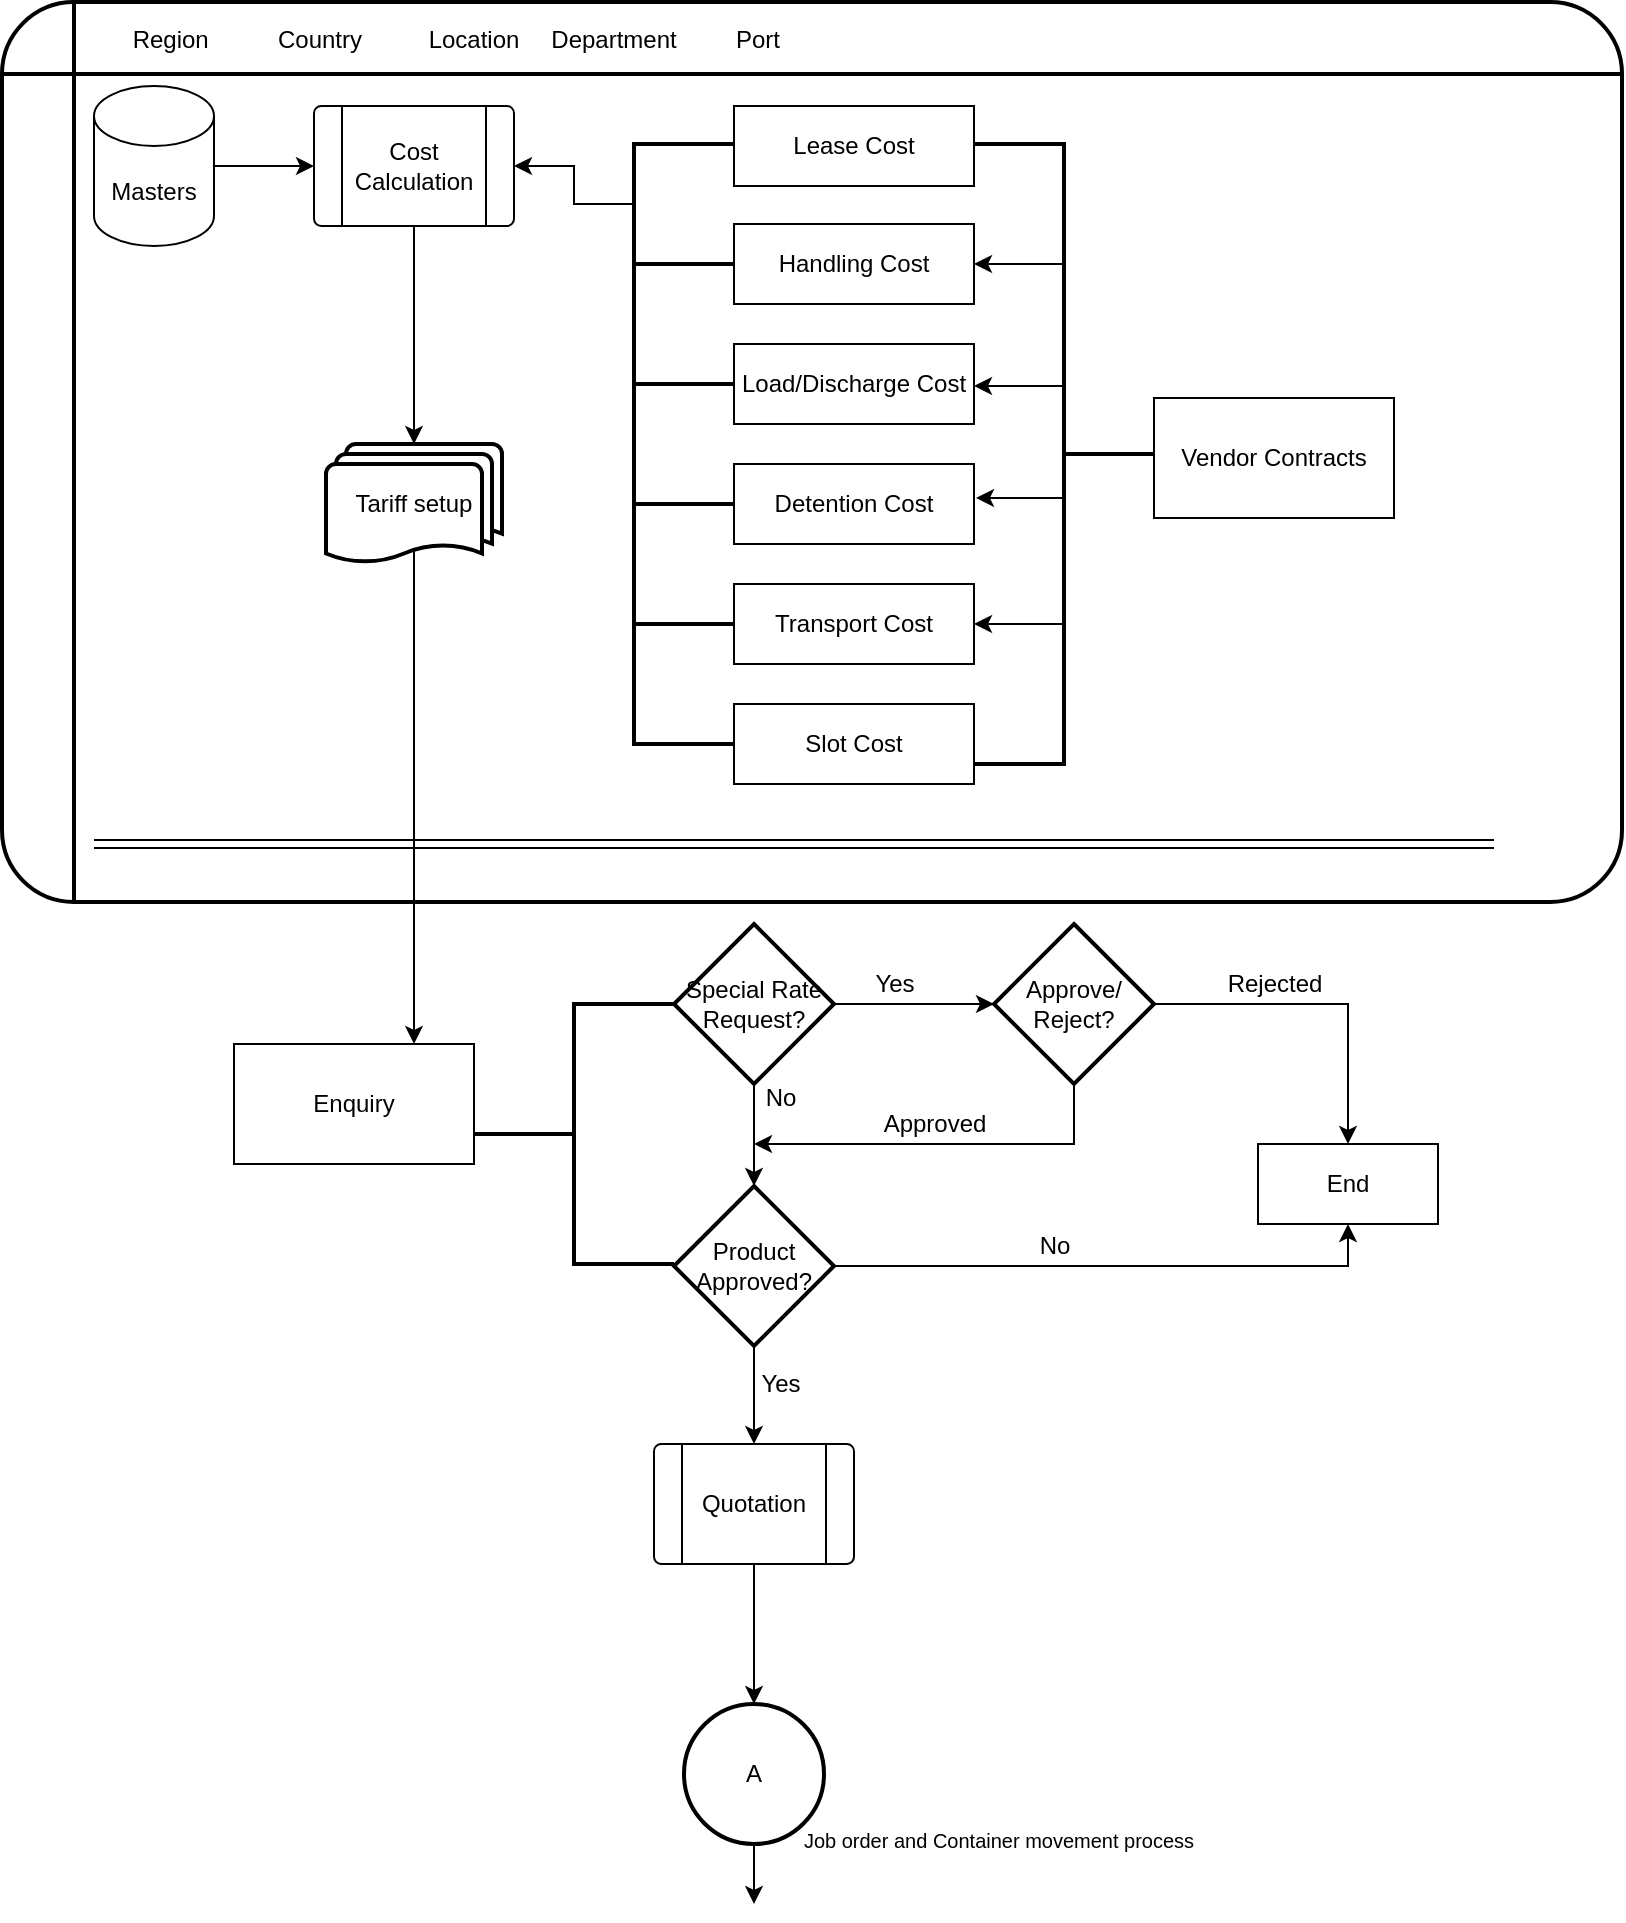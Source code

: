 <mxfile version="13.10.2" type="github" pages="2">
  <diagram id="TzlOGPNCQYhceBQvz5C_" name="Page-1">
    <mxGraphModel dx="1038" dy="584" grid="1" gridSize="10" guides="1" tooltips="1" connect="1" arrows="1" fold="1" page="1" pageScale="1" pageWidth="850" pageHeight="1100" math="0" shadow="0">
      <root>
        <mxCell id="0" />
        <mxCell id="1" parent="0" />
        <mxCell id="rAQ7kZJYwgUyC0dqnEK4-27" style="edgeStyle=orthogonalEdgeStyle;rounded=0;orthogonalLoop=1;jettySize=auto;html=1;exitX=1;exitY=0.5;exitDx=0;exitDy=0;exitPerimeter=0;entryX=0;entryY=0.5;entryDx=0;entryDy=0;" parent="1" source="rAQ7kZJYwgUyC0dqnEK4-2" target="rAQ7kZJYwgUyC0dqnEK4-22" edge="1">
          <mxGeometry relative="1" as="geometry" />
        </mxCell>
        <mxCell id="rAQ7kZJYwgUyC0dqnEK4-2" value="Masters" style="shape=cylinder3;whiteSpace=wrap;html=1;boundedLbl=1;backgroundOutline=1;size=15;" parent="1" vertex="1">
          <mxGeometry x="67" y="113" width="60" height="80" as="geometry" />
        </mxCell>
        <mxCell id="rAQ7kZJYwgUyC0dqnEK4-3" value="Vendor Contracts" style="rounded=0;whiteSpace=wrap;html=1;" parent="1" vertex="1">
          <mxGeometry x="597" y="269" width="120" height="60" as="geometry" />
        </mxCell>
        <mxCell id="rAQ7kZJYwgUyC0dqnEK4-4" value="Lease Cost" style="rounded=0;whiteSpace=wrap;html=1;" parent="1" vertex="1">
          <mxGeometry x="387" y="123" width="120" height="40" as="geometry" />
        </mxCell>
        <mxCell id="rAQ7kZJYwgUyC0dqnEK4-5" value="Handling Cost" style="rounded=0;whiteSpace=wrap;html=1;" parent="1" vertex="1">
          <mxGeometry x="387" y="182" width="120" height="40" as="geometry" />
        </mxCell>
        <mxCell id="rAQ7kZJYwgUyC0dqnEK4-6" value="Load/Discharge Cost" style="rounded=0;whiteSpace=wrap;html=1;" parent="1" vertex="1">
          <mxGeometry x="387" y="242" width="120" height="40" as="geometry" />
        </mxCell>
        <mxCell id="rAQ7kZJYwgUyC0dqnEK4-7" value="Detention Cost" style="rounded=0;whiteSpace=wrap;html=1;" parent="1" vertex="1">
          <mxGeometry x="387" y="302" width="120" height="40" as="geometry" />
        </mxCell>
        <mxCell id="rAQ7kZJYwgUyC0dqnEK4-8" value="Transport Cost" style="rounded=0;whiteSpace=wrap;html=1;" parent="1" vertex="1">
          <mxGeometry x="387" y="362" width="120" height="40" as="geometry" />
        </mxCell>
        <mxCell id="rAQ7kZJYwgUyC0dqnEK4-9" value="Slot Cost" style="rounded=0;whiteSpace=wrap;html=1;" parent="1" vertex="1">
          <mxGeometry x="387" y="422" width="120" height="40" as="geometry" />
        </mxCell>
        <mxCell id="rAQ7kZJYwgUyC0dqnEK4-11" value="" style="strokeWidth=2;html=1;shape=mxgraph.flowchart.annotation_2;align=left;labelPosition=right;pointerEvents=1;direction=west;horizontal=1;" parent="1" vertex="1">
          <mxGeometry x="507" y="142" width="90" height="310" as="geometry" />
        </mxCell>
        <mxCell id="rAQ7kZJYwgUyC0dqnEK4-13" value="" style="endArrow=classic;html=1;" parent="1" edge="1">
          <mxGeometry width="50" height="50" relative="1" as="geometry">
            <mxPoint x="551" y="202" as="sourcePoint" />
            <mxPoint x="507" y="202" as="targetPoint" />
          </mxGeometry>
        </mxCell>
        <mxCell id="rAQ7kZJYwgUyC0dqnEK4-14" value="" style="endArrow=classic;html=1;" parent="1" edge="1">
          <mxGeometry width="50" height="50" relative="1" as="geometry">
            <mxPoint x="551" y="263" as="sourcePoint" />
            <mxPoint x="507" y="263" as="targetPoint" />
          </mxGeometry>
        </mxCell>
        <mxCell id="rAQ7kZJYwgUyC0dqnEK4-15" value="" style="endArrow=classic;html=1;" parent="1" edge="1">
          <mxGeometry width="50" height="50" relative="1" as="geometry">
            <mxPoint x="552" y="319" as="sourcePoint" />
            <mxPoint x="508" y="319" as="targetPoint" />
          </mxGeometry>
        </mxCell>
        <mxCell id="rAQ7kZJYwgUyC0dqnEK4-16" value="" style="endArrow=classic;html=1;" parent="1" edge="1">
          <mxGeometry width="50" height="50" relative="1" as="geometry">
            <mxPoint x="551" y="382" as="sourcePoint" />
            <mxPoint x="507" y="382" as="targetPoint" />
          </mxGeometry>
        </mxCell>
        <mxCell id="rAQ7kZJYwgUyC0dqnEK4-25" style="edgeStyle=orthogonalEdgeStyle;rounded=0;orthogonalLoop=1;jettySize=auto;html=1;exitX=0;exitY=0.5;exitDx=0;exitDy=0;exitPerimeter=0;entryX=1;entryY=0.5;entryDx=0;entryDy=0;" parent="1" source="rAQ7kZJYwgUyC0dqnEK4-17" target="rAQ7kZJYwgUyC0dqnEK4-22" edge="1">
          <mxGeometry relative="1" as="geometry" />
        </mxCell>
        <mxCell id="rAQ7kZJYwgUyC0dqnEK4-17" value="" style="strokeWidth=2;html=1;shape=mxgraph.flowchart.annotation_1;align=left;pointerEvents=1;" parent="1" vertex="1">
          <mxGeometry x="337" y="142" width="50" height="60" as="geometry" />
        </mxCell>
        <mxCell id="rAQ7kZJYwgUyC0dqnEK4-18" value="" style="strokeWidth=2;html=1;shape=mxgraph.flowchart.annotation_1;align=left;pointerEvents=1;" parent="1" vertex="1">
          <mxGeometry x="337" y="202" width="50" height="60" as="geometry" />
        </mxCell>
        <mxCell id="rAQ7kZJYwgUyC0dqnEK4-19" value="" style="strokeWidth=2;html=1;shape=mxgraph.flowchart.annotation_1;align=left;pointerEvents=1;" parent="1" vertex="1">
          <mxGeometry x="337" y="262" width="50" height="60" as="geometry" />
        </mxCell>
        <mxCell id="rAQ7kZJYwgUyC0dqnEK4-20" value="" style="strokeWidth=2;html=1;shape=mxgraph.flowchart.annotation_1;align=left;pointerEvents=1;" parent="1" vertex="1">
          <mxGeometry x="337" y="322" width="50" height="60" as="geometry" />
        </mxCell>
        <mxCell id="rAQ7kZJYwgUyC0dqnEK4-21" value="" style="strokeWidth=2;html=1;shape=mxgraph.flowchart.annotation_1;align=left;pointerEvents=1;" parent="1" vertex="1">
          <mxGeometry x="337" y="382" width="50" height="60" as="geometry" />
        </mxCell>
        <mxCell id="rAQ7kZJYwgUyC0dqnEK4-23" style="edgeStyle=orthogonalEdgeStyle;rounded=0;orthogonalLoop=1;jettySize=auto;html=1;" parent="1" source="rAQ7kZJYwgUyC0dqnEK4-22" edge="1">
          <mxGeometry relative="1" as="geometry">
            <mxPoint x="227" y="292" as="targetPoint" />
          </mxGeometry>
        </mxCell>
        <mxCell id="rAQ7kZJYwgUyC0dqnEK4-22" value="Cost Calculation" style="verticalLabelPosition=middle;verticalAlign=middle;html=1;shape=process;whiteSpace=wrap;rounded=1;size=0.14;arcSize=6;labelPosition=center;align=center;" parent="1" vertex="1">
          <mxGeometry x="177" y="123" width="100" height="60" as="geometry" />
        </mxCell>
        <mxCell id="rAQ7kZJYwgUyC0dqnEK4-29" style="edgeStyle=orthogonalEdgeStyle;rounded=0;orthogonalLoop=1;jettySize=auto;html=1;exitX=0.5;exitY=0.88;exitDx=0;exitDy=0;exitPerimeter=0;entryX=0.75;entryY=0;entryDx=0;entryDy=0;" parent="1" source="rAQ7kZJYwgUyC0dqnEK4-28" target="rAQ7kZJYwgUyC0dqnEK4-30" edge="1">
          <mxGeometry relative="1" as="geometry">
            <mxPoint x="227" y="532" as="targetPoint" />
          </mxGeometry>
        </mxCell>
        <mxCell id="rAQ7kZJYwgUyC0dqnEK4-28" value="Tariff setup" style="strokeWidth=2;html=1;shape=mxgraph.flowchart.multi-document;whiteSpace=wrap;" parent="1" vertex="1">
          <mxGeometry x="183" y="292" width="88" height="60" as="geometry" />
        </mxCell>
        <mxCell id="rAQ7kZJYwgUyC0dqnEK4-30" value="Enquiry" style="rounded=0;whiteSpace=wrap;html=1;" parent="1" vertex="1">
          <mxGeometry x="137" y="592" width="120" height="60" as="geometry" />
        </mxCell>
        <mxCell id="rAQ7kZJYwgUyC0dqnEK4-33" value="" style="strokeWidth=2;html=1;shape=mxgraph.flowchart.annotation_2;align=left;labelPosition=right;pointerEvents=1;" parent="1" vertex="1">
          <mxGeometry x="257" y="572" width="100" height="130" as="geometry" />
        </mxCell>
        <mxCell id="rAQ7kZJYwgUyC0dqnEK4-36" style="edgeStyle=orthogonalEdgeStyle;rounded=0;orthogonalLoop=1;jettySize=auto;html=1;exitX=0.5;exitY=1;exitDx=0;exitDy=0;exitPerimeter=0;entryX=0.5;entryY=0;entryDx=0;entryDy=0;entryPerimeter=0;" parent="1" source="rAQ7kZJYwgUyC0dqnEK4-34" target="rAQ7kZJYwgUyC0dqnEK4-35" edge="1">
          <mxGeometry relative="1" as="geometry" />
        </mxCell>
        <mxCell id="rAQ7kZJYwgUyC0dqnEK4-37" style="edgeStyle=orthogonalEdgeStyle;rounded=0;orthogonalLoop=1;jettySize=auto;html=1;" parent="1" source="rAQ7kZJYwgUyC0dqnEK4-34" edge="1">
          <mxGeometry relative="1" as="geometry">
            <mxPoint x="517" y="572" as="targetPoint" />
          </mxGeometry>
        </mxCell>
        <mxCell id="rAQ7kZJYwgUyC0dqnEK4-34" value="Special Rate Request?" style="strokeWidth=2;html=1;shape=mxgraph.flowchart.decision;whiteSpace=wrap;" parent="1" vertex="1">
          <mxGeometry x="357" y="532" width="80" height="80" as="geometry" />
        </mxCell>
        <mxCell id="rAQ7kZJYwgUyC0dqnEK4-46" style="edgeStyle=orthogonalEdgeStyle;rounded=0;orthogonalLoop=1;jettySize=auto;html=1;entryX=0.5;entryY=1;entryDx=0;entryDy=0;" parent="1" source="rAQ7kZJYwgUyC0dqnEK4-35" target="rAQ7kZJYwgUyC0dqnEK4-41" edge="1">
          <mxGeometry relative="1" as="geometry" />
        </mxCell>
        <mxCell id="rAQ7kZJYwgUyC0dqnEK4-48" style="edgeStyle=orthogonalEdgeStyle;rounded=0;orthogonalLoop=1;jettySize=auto;html=1;" parent="1" source="rAQ7kZJYwgUyC0dqnEK4-35" edge="1">
          <mxGeometry relative="1" as="geometry">
            <mxPoint x="397" y="792" as="targetPoint" />
          </mxGeometry>
        </mxCell>
        <mxCell id="rAQ7kZJYwgUyC0dqnEK4-35" value="Product Approved?" style="strokeWidth=2;html=1;shape=mxgraph.flowchart.decision;whiteSpace=wrap;" parent="1" vertex="1">
          <mxGeometry x="357" y="663" width="80" height="80" as="geometry" />
        </mxCell>
        <mxCell id="rAQ7kZJYwgUyC0dqnEK4-42" style="edgeStyle=orthogonalEdgeStyle;rounded=0;orthogonalLoop=1;jettySize=auto;html=1;entryX=0.5;entryY=0;entryDx=0;entryDy=0;" parent="1" source="rAQ7kZJYwgUyC0dqnEK4-38" target="rAQ7kZJYwgUyC0dqnEK4-41" edge="1">
          <mxGeometry relative="1" as="geometry" />
        </mxCell>
        <mxCell id="rAQ7kZJYwgUyC0dqnEK4-44" style="edgeStyle=orthogonalEdgeStyle;rounded=0;orthogonalLoop=1;jettySize=auto;html=1;" parent="1" source="rAQ7kZJYwgUyC0dqnEK4-38" edge="1">
          <mxGeometry relative="1" as="geometry">
            <mxPoint x="397" y="642" as="targetPoint" />
            <Array as="points">
              <mxPoint x="557" y="642" />
            </Array>
          </mxGeometry>
        </mxCell>
        <mxCell id="rAQ7kZJYwgUyC0dqnEK4-38" value="Approve/ Reject?" style="strokeWidth=2;html=1;shape=mxgraph.flowchart.decision;whiteSpace=wrap;" parent="1" vertex="1">
          <mxGeometry x="517" y="532" width="80" height="80" as="geometry" />
        </mxCell>
        <mxCell id="rAQ7kZJYwgUyC0dqnEK4-39" value="No" style="text;html=1;align=center;verticalAlign=middle;resizable=0;points=[];autosize=1;" parent="1" vertex="1">
          <mxGeometry x="395" y="609" width="30" height="20" as="geometry" />
        </mxCell>
        <mxCell id="rAQ7kZJYwgUyC0dqnEK4-40" value="Yes" style="text;html=1;align=center;verticalAlign=middle;resizable=0;points=[];autosize=1;" parent="1" vertex="1">
          <mxGeometry x="452" y="552" width="30" height="20" as="geometry" />
        </mxCell>
        <mxCell id="rAQ7kZJYwgUyC0dqnEK4-41" value="End" style="rounded=0;whiteSpace=wrap;html=1;" parent="1" vertex="1">
          <mxGeometry x="649" y="642" width="90" height="40" as="geometry" />
        </mxCell>
        <mxCell id="rAQ7kZJYwgUyC0dqnEK4-43" value="Rejected" style="text;html=1;align=center;verticalAlign=middle;resizable=0;points=[];autosize=1;" parent="1" vertex="1">
          <mxGeometry x="627" y="552" width="60" height="20" as="geometry" />
        </mxCell>
        <mxCell id="rAQ7kZJYwgUyC0dqnEK4-45" value="Approved" style="text;html=1;align=center;verticalAlign=middle;resizable=0;points=[];autosize=1;" parent="1" vertex="1">
          <mxGeometry x="452" y="622" width="70" height="20" as="geometry" />
        </mxCell>
        <mxCell id="rAQ7kZJYwgUyC0dqnEK4-47" value="No" style="text;html=1;align=center;verticalAlign=middle;resizable=0;points=[];autosize=1;" parent="1" vertex="1">
          <mxGeometry x="532" y="683" width="30" height="20" as="geometry" />
        </mxCell>
        <mxCell id="rAQ7kZJYwgUyC0dqnEK4-49" value="Yes" style="text;html=1;align=center;verticalAlign=middle;resizable=0;points=[];autosize=1;" parent="1" vertex="1">
          <mxGeometry x="395" y="752" width="30" height="20" as="geometry" />
        </mxCell>
        <mxCell id="rAQ7kZJYwgUyC0dqnEK4-51" style="edgeStyle=orthogonalEdgeStyle;rounded=0;orthogonalLoop=1;jettySize=auto;html=1;" parent="1" source="rAQ7kZJYwgUyC0dqnEK4-50" edge="1">
          <mxGeometry relative="1" as="geometry">
            <mxPoint x="397" y="922" as="targetPoint" />
          </mxGeometry>
        </mxCell>
        <mxCell id="rAQ7kZJYwgUyC0dqnEK4-50" value="Quotation" style="verticalLabelPosition=middle;verticalAlign=middle;html=1;shape=process;whiteSpace=wrap;rounded=1;size=0.14;arcSize=6;labelPosition=center;align=center;" parent="1" vertex="1">
          <mxGeometry x="347" y="792" width="100" height="60" as="geometry" />
        </mxCell>
        <mxCell id="rAQ7kZJYwgUyC0dqnEK4-56" style="edgeStyle=orthogonalEdgeStyle;rounded=0;orthogonalLoop=1;jettySize=auto;html=1;" parent="1" source="rAQ7kZJYwgUyC0dqnEK4-55" edge="1">
          <mxGeometry relative="1" as="geometry">
            <mxPoint x="397" y="1022" as="targetPoint" />
          </mxGeometry>
        </mxCell>
        <mxCell id="rAQ7kZJYwgUyC0dqnEK4-55" value="A" style="strokeWidth=2;html=1;shape=mxgraph.flowchart.start_2;whiteSpace=wrap;" parent="1" vertex="1">
          <mxGeometry x="362" y="922" width="70" height="70" as="geometry" />
        </mxCell>
        <mxCell id="rAQ7kZJYwgUyC0dqnEK4-57" value="" style="endArrow=none;html=1;shape=link;" parent="1" edge="1">
          <mxGeometry width="50" height="50" relative="1" as="geometry">
            <mxPoint x="67" y="492" as="sourcePoint" />
            <mxPoint x="767" y="492" as="targetPoint" />
          </mxGeometry>
        </mxCell>
        <mxCell id="GtJ7fYcn1MN9b6X9pYyf-1" value="" style="shape=internalStorage;whiteSpace=wrap;html=1;dx=19;dy=19;rounded=1;arcSize=8;strokeWidth=2;labelBackgroundColor=none;noLabel=1;fontColor=none;fillColor=none;" parent="1" vertex="1">
          <mxGeometry x="21" y="71" width="810" height="450" as="geometry" />
        </mxCell>
        <mxCell id="GtJ7fYcn1MN9b6X9pYyf-2" value="Region&amp;nbsp;" style="text;html=1;strokeColor=none;fillColor=none;align=center;verticalAlign=middle;whiteSpace=wrap;rounded=0;labelBackgroundColor=none;fontColor=none;" parent="1" vertex="1">
          <mxGeometry x="87" y="80" width="40" height="20" as="geometry" />
        </mxCell>
        <mxCell id="GtJ7fYcn1MN9b6X9pYyf-3" value="Country" style="text;html=1;strokeColor=none;fillColor=none;align=center;verticalAlign=middle;whiteSpace=wrap;rounded=0;labelBackgroundColor=none;fontColor=none;" parent="1" vertex="1">
          <mxGeometry x="160" y="80" width="40" height="20" as="geometry" />
        </mxCell>
        <mxCell id="GtJ7fYcn1MN9b6X9pYyf-4" value="Port" style="text;html=1;strokeColor=none;fillColor=none;align=center;verticalAlign=middle;whiteSpace=wrap;rounded=0;labelBackgroundColor=none;fontColor=none;" parent="1" vertex="1">
          <mxGeometry x="379" y="80" width="40" height="20" as="geometry" />
        </mxCell>
        <mxCell id="GtJ7fYcn1MN9b6X9pYyf-5" value="Department" style="text;html=1;strokeColor=none;fillColor=none;align=center;verticalAlign=middle;whiteSpace=wrap;rounded=0;labelBackgroundColor=none;fontColor=none;" parent="1" vertex="1">
          <mxGeometry x="307" y="80" width="40" height="20" as="geometry" />
        </mxCell>
        <mxCell id="GtJ7fYcn1MN9b6X9pYyf-6" value="Location" style="text;html=1;strokeColor=none;fillColor=none;align=center;verticalAlign=middle;whiteSpace=wrap;rounded=0;labelBackgroundColor=none;fontColor=none;" parent="1" vertex="1">
          <mxGeometry x="237" y="80" width="40" height="20" as="geometry" />
        </mxCell>
        <mxCell id="5k4Sbql4HcKfd0LijcYc-1" value="Job order and Container movement process" style="text;html=1;align=center;verticalAlign=middle;resizable=0;points=[];autosize=1;fontSize=10;fontColor=#000000;" parent="1" vertex="1">
          <mxGeometry x="414" y="980" width="210" height="20" as="geometry" />
        </mxCell>
      </root>
    </mxGraphModel>
  </diagram>
  <diagram id="7k48mqDrCq5Fkr6Ei9vi" name="Page-2">
    <mxGraphModel dx="1038" dy="584" grid="1" gridSize="10" guides="1" tooltips="1" connect="1" arrows="1" fold="1" page="1" pageScale="1" pageWidth="850" pageHeight="1100" math="0" shadow="0">
      <root>
        <mxCell id="FnNfMm0ANjieWP_PttGP-0" />
        <mxCell id="FnNfMm0ANjieWP_PttGP-1" parent="FnNfMm0ANjieWP_PttGP-0" />
        <mxCell id="xYC0zK4d4SmWbBWDzhiL-2" value="" style="edgeStyle=orthogonalEdgeStyle;rounded=0;orthogonalLoop=1;jettySize=auto;html=1;fontColor=none;" parent="FnNfMm0ANjieWP_PttGP-1" source="xYC0zK4d4SmWbBWDzhiL-0" target="xYC0zK4d4SmWbBWDzhiL-1" edge="1">
          <mxGeometry relative="1" as="geometry" />
        </mxCell>
        <mxCell id="2N6vjhP2ByMk2D_elIP3-1" value="" style="edgeStyle=orthogonalEdgeStyle;rounded=0;orthogonalLoop=1;jettySize=auto;html=1;" edge="1" parent="FnNfMm0ANjieWP_PttGP-1" source="xYC0zK4d4SmWbBWDzhiL-0" target="2N6vjhP2ByMk2D_elIP3-0">
          <mxGeometry relative="1" as="geometry" />
        </mxCell>
        <mxCell id="xYC0zK4d4SmWbBWDzhiL-0" value="Booking Confirmation" style="rounded=0;whiteSpace=wrap;html=1;labelBackgroundColor=none;fillColor=none;fontColor=none;" parent="FnNfMm0ANjieWP_PttGP-1" vertex="1">
          <mxGeometry x="305" y="90" width="120" height="60" as="geometry" />
        </mxCell>
        <mxCell id="xYC0zK4d4SmWbBWDzhiL-4" value="" style="edgeStyle=orthogonalEdgeStyle;rounded=0;orthogonalLoop=1;jettySize=auto;html=1;fontColor=none;" parent="FnNfMm0ANjieWP_PttGP-1" source="xYC0zK4d4SmWbBWDzhiL-1" target="xYC0zK4d4SmWbBWDzhiL-3" edge="1">
          <mxGeometry relative="1" as="geometry">
            <Array as="points">
              <mxPoint x="365" y="310" />
              <mxPoint x="230" y="310" />
            </Array>
          </mxGeometry>
        </mxCell>
        <mxCell id="xYC0zK4d4SmWbBWDzhiL-6" value="" style="edgeStyle=orthogonalEdgeStyle;rounded=0;orthogonalLoop=1;jettySize=auto;html=1;fontColor=none;" parent="FnNfMm0ANjieWP_PttGP-1" source="xYC0zK4d4SmWbBWDzhiL-1" target="xYC0zK4d4SmWbBWDzhiL-5" edge="1">
          <mxGeometry relative="1" as="geometry">
            <Array as="points">
              <mxPoint x="365" y="310" />
              <mxPoint x="510" y="310" />
            </Array>
          </mxGeometry>
        </mxCell>
        <mxCell id="xYC0zK4d4SmWbBWDzhiL-1" value="Release Order" style="whiteSpace=wrap;html=1;rounded=0;fontColor=none;fillColor=none;" parent="FnNfMm0ANjieWP_PttGP-1" vertex="1">
          <mxGeometry x="305" y="230" width="120" height="60" as="geometry" />
        </mxCell>
        <mxCell id="xYC0zK4d4SmWbBWDzhiL-9" style="edgeStyle=orthogonalEdgeStyle;rounded=0;orthogonalLoop=1;jettySize=auto;html=1;fontColor=none;" parent="FnNfMm0ANjieWP_PttGP-1" source="xYC0zK4d4SmWbBWDzhiL-3" edge="1">
          <mxGeometry relative="1" as="geometry">
            <mxPoint x="370" y="500" as="targetPoint" />
            <Array as="points">
              <mxPoint x="230" y="460" />
              <mxPoint x="370" y="460" />
            </Array>
          </mxGeometry>
        </mxCell>
        <mxCell id="xYC0zK4d4SmWbBWDzhiL-10" value="yes&amp;nbsp;" style="edgeLabel;html=1;align=center;verticalAlign=middle;resizable=0;points=[];fontColor=none;" parent="xYC0zK4d4SmWbBWDzhiL-9" vertex="1" connectable="0">
          <mxGeometry x="-0.224" y="3" relative="1" as="geometry">
            <mxPoint as="offset" />
          </mxGeometry>
        </mxCell>
        <mxCell id="2N6vjhP2ByMk2D_elIP3-8" style="edgeStyle=orthogonalEdgeStyle;rounded=0;orthogonalLoop=1;jettySize=auto;html=1;" edge="1" parent="FnNfMm0ANjieWP_PttGP-1" source="xYC0zK4d4SmWbBWDzhiL-3">
          <mxGeometry relative="1" as="geometry">
            <mxPoint x="305" y="240" as="targetPoint" />
            <Array as="points">
              <mxPoint x="160" y="400" />
              <mxPoint x="160" y="240" />
              <mxPoint x="305" y="240" />
            </Array>
          </mxGeometry>
        </mxCell>
        <mxCell id="2N6vjhP2ByMk2D_elIP3-9" value="No&amp;nbsp;" style="edgeLabel;html=1;align=center;verticalAlign=middle;resizable=0;points=[];" vertex="1" connectable="0" parent="2N6vjhP2ByMk2D_elIP3-8">
          <mxGeometry x="-0.124" y="1" relative="1" as="geometry">
            <mxPoint as="offset" />
          </mxGeometry>
        </mxCell>
        <mxCell id="xYC0zK4d4SmWbBWDzhiL-3" value="Equipment Suitable for cargo?" style="rhombus;whiteSpace=wrap;html=1;rounded=0;fontColor=none;fillColor=none;fontSize=10;" parent="FnNfMm0ANjieWP_PttGP-1" vertex="1">
          <mxGeometry x="190" y="360" width="80" height="80" as="geometry" />
        </mxCell>
        <mxCell id="xYC0zK4d4SmWbBWDzhiL-8" value="" style="edgeStyle=orthogonalEdgeStyle;rounded=0;orthogonalLoop=1;jettySize=auto;html=1;fontColor=none;" parent="FnNfMm0ANjieWP_PttGP-1" source="xYC0zK4d4SmWbBWDzhiL-5" target="xYC0zK4d4SmWbBWDzhiL-7" edge="1">
          <mxGeometry relative="1" as="geometry">
            <Array as="points">
              <mxPoint x="510" y="460" />
              <mxPoint x="370" y="460" />
            </Array>
          </mxGeometry>
        </mxCell>
        <mxCell id="xYC0zK4d4SmWbBWDzhiL-11" value="yes&amp;nbsp;" style="edgeLabel;html=1;align=center;verticalAlign=middle;resizable=0;points=[];fontColor=none;" parent="xYC0zK4d4SmWbBWDzhiL-8" vertex="1" connectable="0">
          <mxGeometry x="0.054" y="-2" relative="1" as="geometry">
            <mxPoint as="offset" />
          </mxGeometry>
        </mxCell>
        <mxCell id="2N6vjhP2ByMk2D_elIP3-6" style="edgeStyle=orthogonalEdgeStyle;rounded=0;orthogonalLoop=1;jettySize=auto;html=1;" edge="1" parent="FnNfMm0ANjieWP_PttGP-1" source="xYC0zK4d4SmWbBWDzhiL-5">
          <mxGeometry relative="1" as="geometry">
            <mxPoint x="425" y="240" as="targetPoint" />
            <Array as="points">
              <mxPoint x="600" y="400" />
              <mxPoint x="600" y="240" />
              <mxPoint x="425" y="240" />
            </Array>
          </mxGeometry>
        </mxCell>
        <mxCell id="2N6vjhP2ByMk2D_elIP3-7" value="No&amp;nbsp;" style="edgeLabel;html=1;align=center;verticalAlign=middle;resizable=0;points=[];" vertex="1" connectable="0" parent="2N6vjhP2ByMk2D_elIP3-6">
          <mxGeometry x="-0.133" y="1" relative="1" as="geometry">
            <mxPoint as="offset" />
          </mxGeometry>
        </mxCell>
        <mxCell id="xYC0zK4d4SmWbBWDzhiL-5" value="Testing Valid?" style="rhombus;whiteSpace=wrap;html=1;rounded=0;fontColor=none;fillColor=none;fontSize=10;" parent="FnNfMm0ANjieWP_PttGP-1" vertex="1">
          <mxGeometry x="470" y="360" width="80" height="80" as="geometry" />
        </mxCell>
        <mxCell id="xYC0zK4d4SmWbBWDzhiL-13" value="" style="edgeStyle=orthogonalEdgeStyle;rounded=0;orthogonalLoop=1;jettySize=auto;html=1;fontColor=none;" parent="FnNfMm0ANjieWP_PttGP-1" source="xYC0zK4d4SmWbBWDzhiL-7" target="xYC0zK4d4SmWbBWDzhiL-12" edge="1">
          <mxGeometry relative="1" as="geometry" />
        </mxCell>
        <mxCell id="xYC0zK4d4SmWbBWDzhiL-17" style="edgeStyle=orthogonalEdgeStyle;rounded=0;orthogonalLoop=1;jettySize=auto;html=1;fontColor=none;" parent="FnNfMm0ANjieWP_PttGP-1" source="xYC0zK4d4SmWbBWDzhiL-7" edge="1">
          <mxGeometry relative="1" as="geometry">
            <mxPoint x="200" y="920.8" as="targetPoint" />
          </mxGeometry>
        </mxCell>
        <mxCell id="xYC0zK4d4SmWbBWDzhiL-7" value="Depot Out" style="whiteSpace=wrap;html=1;rounded=0;fontColor=none;fillColor=none;" parent="FnNfMm0ANjieWP_PttGP-1" vertex="1">
          <mxGeometry x="310" y="500" width="120" height="60" as="geometry" />
        </mxCell>
        <mxCell id="xYC0zK4d4SmWbBWDzhiL-16" value="" style="edgeStyle=orthogonalEdgeStyle;rounded=0;orthogonalLoop=1;jettySize=auto;html=1;fontColor=none;" parent="FnNfMm0ANjieWP_PttGP-1" source="xYC0zK4d4SmWbBWDzhiL-12" target="xYC0zK4d4SmWbBWDzhiL-15" edge="1">
          <mxGeometry relative="1" as="geometry" />
        </mxCell>
        <mxCell id="xYC0zK4d4SmWbBWDzhiL-12" value="Load Plan" style="whiteSpace=wrap;html=1;rounded=0;fontColor=none;fillColor=none;" parent="FnNfMm0ANjieWP_PttGP-1" vertex="1">
          <mxGeometry x="310" y="640" width="120" height="60" as="geometry" />
        </mxCell>
        <mxCell id="xYC0zK4d4SmWbBWDzhiL-19" value="" style="edgeStyle=orthogonalEdgeStyle;rounded=0;orthogonalLoop=1;jettySize=auto;html=1;fontColor=none;" parent="FnNfMm0ANjieWP_PttGP-1" source="xYC0zK4d4SmWbBWDzhiL-15" target="xYC0zK4d4SmWbBWDzhiL-18" edge="1">
          <mxGeometry relative="1" as="geometry" />
        </mxCell>
        <mxCell id="xYC0zK4d4SmWbBWDzhiL-15" value="Port In" style="whiteSpace=wrap;html=1;rounded=0;fontColor=none;fillColor=none;" parent="FnNfMm0ANjieWP_PttGP-1" vertex="1">
          <mxGeometry x="310" y="780" width="120" height="60" as="geometry" />
        </mxCell>
        <mxCell id="xYC0zK4d4SmWbBWDzhiL-21" value="" style="edgeStyle=orthogonalEdgeStyle;rounded=0;orthogonalLoop=1;jettySize=auto;html=1;fontColor=none;" parent="FnNfMm0ANjieWP_PttGP-1" source="xYC0zK4d4SmWbBWDzhiL-18" target="xYC0zK4d4SmWbBWDzhiL-20" edge="1">
          <mxGeometry relative="1" as="geometry" />
        </mxCell>
        <mxCell id="xYC0zK4d4SmWbBWDzhiL-24" style="edgeStyle=orthogonalEdgeStyle;rounded=0;orthogonalLoop=1;jettySize=auto;html=1;entryX=1;entryY=0.5;entryDx=0;entryDy=0;fontSize=10;fontColor=#000000;" parent="FnNfMm0ANjieWP_PttGP-1" source="xYC0zK4d4SmWbBWDzhiL-18" target="xYC0zK4d4SmWbBWDzhiL-12" edge="1">
          <mxGeometry relative="1" as="geometry">
            <Array as="points">
              <mxPoint x="570" y="670" />
            </Array>
          </mxGeometry>
        </mxCell>
        <mxCell id="xYC0zK4d4SmWbBWDzhiL-26" value="yes&amp;nbsp;" style="edgeLabel;html=1;align=center;verticalAlign=middle;resizable=0;points=[];fontSize=10;fontColor=#000000;" parent="xYC0zK4d4SmWbBWDzhiL-24" vertex="1" connectable="0">
          <mxGeometry x="-0.308" y="4" relative="1" as="geometry">
            <mxPoint as="offset" />
          </mxGeometry>
        </mxCell>
        <mxCell id="xYC0zK4d4SmWbBWDzhiL-18" value="Vessel Change?" style="rhombus;whiteSpace=wrap;html=1;rounded=0;fontColor=none;fillColor=none;" parent="FnNfMm0ANjieWP_PttGP-1" vertex="1">
          <mxGeometry x="530" y="770" width="80" height="80" as="geometry" />
        </mxCell>
        <mxCell id="xYC0zK4d4SmWbBWDzhiL-23" value="" style="edgeStyle=orthogonalEdgeStyle;rounded=0;orthogonalLoop=1;jettySize=auto;html=1;fontColor=none;" parent="FnNfMm0ANjieWP_PttGP-1" source="xYC0zK4d4SmWbBWDzhiL-20" target="xYC0zK4d4SmWbBWDzhiL-22" edge="1">
          <mxGeometry relative="1" as="geometry" />
        </mxCell>
        <mxCell id="2N6vjhP2ByMk2D_elIP3-10" style="edgeStyle=orthogonalEdgeStyle;rounded=0;orthogonalLoop=1;jettySize=auto;html=1;" edge="1" parent="FnNfMm0ANjieWP_PttGP-1" source="xYC0zK4d4SmWbBWDzhiL-20">
          <mxGeometry relative="1" as="geometry">
            <mxPoint x="710" y="960" as="targetPoint" />
          </mxGeometry>
        </mxCell>
        <mxCell id="xYC0zK4d4SmWbBWDzhiL-20" value="Load confirmation" style="whiteSpace=wrap;html=1;rounded=0;fontColor=none;fillColor=none;" parent="FnNfMm0ANjieWP_PttGP-1" vertex="1">
          <mxGeometry x="670" y="795" width="80" height="30" as="geometry" />
        </mxCell>
        <mxCell id="xYC0zK4d4SmWbBWDzhiL-22" value="Automated cost calculation" style="ellipse;whiteSpace=wrap;html=1;rounded=0;fillColor=none;fontSize=10;" parent="FnNfMm0ANjieWP_PttGP-1" vertex="1">
          <mxGeometry x="780" y="782.5" width="60" height="55" as="geometry" />
        </mxCell>
        <mxCell id="xYC0zK4d4SmWbBWDzhiL-25" value="No" style="text;html=1;align=center;verticalAlign=middle;resizable=0;points=[];autosize=1;fontSize=10;fontColor=#000000;" parent="FnNfMm0ANjieWP_PttGP-1" vertex="1">
          <mxGeometry x="625" y="790" width="30" height="20" as="geometry" />
        </mxCell>
        <mxCell id="-s4PmX7Hz6__rd2rz4Ay-1" style="edgeStyle=orthogonalEdgeStyle;rounded=0;orthogonalLoop=1;jettySize=auto;html=1;fontSize=12;fontColor=#000000;" parent="FnNfMm0ANjieWP_PttGP-1" source="-s4PmX7Hz6__rd2rz4Ay-0" edge="1">
          <mxGeometry relative="1" as="geometry">
            <mxPoint x="195.0" y="1000" as="targetPoint" />
          </mxGeometry>
        </mxCell>
        <mxCell id="-s4PmX7Hz6__rd2rz4Ay-0" value="B" style="ellipse;whiteSpace=wrap;html=1;aspect=fixed;labelBackgroundColor=none;fillColor=none;fontSize=12;fontColor=#000000;" parent="FnNfMm0ANjieWP_PttGP-1" vertex="1">
          <mxGeometry x="170" y="920" width="50" height="50" as="geometry" />
        </mxCell>
        <mxCell id="-s4PmX7Hz6__rd2rz4Ay-2" value="Export/import process" style="text;html=1;align=center;verticalAlign=middle;resizable=0;points=[];autosize=1;fontSize=12;fontColor=#000000;" parent="FnNfMm0ANjieWP_PttGP-1" vertex="1">
          <mxGeometry x="212" y="960" width="130" height="20" as="geometry" />
        </mxCell>
        <mxCell id="JjqbAz2i3BMOOIUmqoUu-1" style="edgeStyle=orthogonalEdgeStyle;rounded=0;orthogonalLoop=1;jettySize=auto;html=1;entryX=0.5;entryY=0;entryDx=0;entryDy=0;fontSize=12;fontColor=#000000;" parent="FnNfMm0ANjieWP_PttGP-1" source="JjqbAz2i3BMOOIUmqoUu-0" target="xYC0zK4d4SmWbBWDzhiL-0" edge="1">
          <mxGeometry relative="1" as="geometry" />
        </mxCell>
        <mxCell id="JjqbAz2i3BMOOIUmqoUu-0" value="A" style="ellipse;whiteSpace=wrap;html=1;aspect=fixed;labelBackgroundColor=none;fillColor=none;fontSize=12;fontColor=#000000;" parent="FnNfMm0ANjieWP_PttGP-1" vertex="1">
          <mxGeometry x="340" y="10" width="50" height="50" as="geometry" />
        </mxCell>
        <mxCell id="CHltrO-J6QKECzHAbtl4-0" value="transport note" style="whiteSpace=wrap;html=1;rounded=0;fontColor=none;fillColor=none;" parent="FnNfMm0ANjieWP_PttGP-1" vertex="1">
          <mxGeometry x="670" y="90" width="120" height="60" as="geometry" />
        </mxCell>
        <mxCell id="2N6vjhP2ByMk2D_elIP3-2" style="edgeStyle=orthogonalEdgeStyle;rounded=0;orthogonalLoop=1;jettySize=auto;html=1;entryX=0;entryY=0.5;entryDx=0;entryDy=0;" edge="1" parent="FnNfMm0ANjieWP_PttGP-1" source="2N6vjhP2ByMk2D_elIP3-0" target="CHltrO-J6QKECzHAbtl4-0">
          <mxGeometry relative="1" as="geometry" />
        </mxCell>
        <mxCell id="2N6vjhP2ByMk2D_elIP3-3" style="edgeStyle=orthogonalEdgeStyle;rounded=0;orthogonalLoop=1;jettySize=auto;html=1;" edge="1" parent="FnNfMm0ANjieWP_PttGP-1" source="2N6vjhP2ByMk2D_elIP3-0">
          <mxGeometry relative="1" as="geometry">
            <mxPoint x="370" y="190" as="targetPoint" />
            <Array as="points">
              <mxPoint x="565" y="190" />
            </Array>
          </mxGeometry>
        </mxCell>
        <mxCell id="2N6vjhP2ByMk2D_elIP3-4" value="No&amp;nbsp;" style="edgeLabel;html=1;align=center;verticalAlign=middle;resizable=0;points=[];" vertex="1" connectable="0" parent="2N6vjhP2ByMk2D_elIP3-3">
          <mxGeometry x="-0.109" y="-2" relative="1" as="geometry">
            <mxPoint as="offset" />
          </mxGeometry>
        </mxCell>
        <mxCell id="2N6vjhP2ByMk2D_elIP3-0" value="Carrier Haulage?" style="rhombus;whiteSpace=wrap;html=1;rounded=0;fontColor=none;fillColor=none;" vertex="1" parent="FnNfMm0ANjieWP_PttGP-1">
          <mxGeometry x="525" y="80" width="80" height="80" as="geometry" />
        </mxCell>
        <mxCell id="2N6vjhP2ByMk2D_elIP3-5" value="Yes" style="text;html=1;align=center;verticalAlign=middle;resizable=0;points=[];autosize=1;" vertex="1" parent="FnNfMm0ANjieWP_PttGP-1">
          <mxGeometry x="625" y="100" width="30" height="20" as="geometry" />
        </mxCell>
      </root>
    </mxGraphModel>
  </diagram>
</mxfile>
